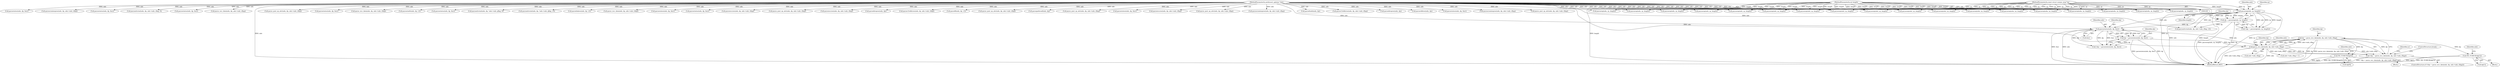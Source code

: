 digraph "0_tcpdump_19d25dd8781620cd41bf178a5e2e27fc1cf242d0@pointer" {
"1000480" [label="(Call,dp = parse_wcc_data(ndo, dp, ndo->ndo_vflag))"];
"1000482" [label="(Call,parse_wcc_data(ndo, dp, ndo->ndo_vflag))"];
"1000472" [label="(Call,parsestatus(ndo, dp, &er))"];
"1000460" [label="(Call,parserep(ndo, rp, length))"];
"1000101" [label="(MethodParameterIn,netdissect_options *ndo)"];
"1000102" [label="(MethodParameterIn,const struct sunrpc_msg *rp)"];
"1000105" [label="(MethodParameterIn,int length)"];
"1000458" [label="(Call,dp = parserep(ndo, rp, length))"];
"1000470" [label="(Call,dp = parsestatus(ndo, dp, &er))"];
"1000479" [label="(Call,!(dp = parse_wcc_data(ndo, dp, ndo->ndo_vflag)))"];
"1000497" [label="(Call,ND_TCHECK(dp[0]))"];
"1000518" [label="(Call,ND_TCHECK(dp[1]))"];
"1000781" [label="(Call,parse_post_op_attr(ndo, dp, ndo->ndo_vflag))"];
"1000519" [label="(Call,dp[1])"];
"1000666" [label="(Call,parsestatus(ndo, dp, &er))"];
"1000479" [label="(Call,!(dp = parse_wcc_data(ndo, dp, ndo->ndo_vflag)))"];
"1000498" [label="(Call,dp[0])"];
"1000204" [label="(Call,parserep(ndo, rp, length))"];
"1000869" [label="(Call,parserep(ndo, rp, length))"];
"1000710" [label="(Call,parse_wcc_data(ndo, dp, ndo->ndo_vflag))"];
"1000105" [label="(MethodParameterIn,int length)"];
"1000879" [label="(Call,parsestatfs(ndo, dp, v3))"];
"1000737" [label="(Call,parsestatus(ndo, dp, &er))"];
"1000101" [label="(MethodParameterIn,netdissect_options *ndo)"];
"1000469" [label="(Call,!(dp = parsestatus(ndo, dp, &er)))"];
"1000624" [label="(Call,parserep(ndo, rp, length))"];
"1000482" [label="(Call,parse_wcc_data(ndo, dp, ndo->ndo_vflag))"];
"1000524" [label="(Identifier,ndo)"];
"1000457" [label="(Call,!(dp = parserep(ndo, rp, length)))"];
"1000458" [label="(Call,dp = parserep(ndo, rp, length))"];
"1000490" [label="(Identifier,er)"];
"1000485" [label="(Call,ndo->ndo_vflag)"];
"1000188" [label="(Call,parseattrstat(ndo, dp, !ndo->ndo_qflag, 0))"];
"1000152" [label="(Call,parseattrstat(ndo, dp, !ndo->ndo_qflag, v3))"];
"1000367" [label="(Call,parselinkres(ndo, dp, v3))"];
"1000463" [label="(Identifier,length)"];
"1000796" [label="(Call,parse_wcc_data(ndo, dp, ndo->ndo_vflag))"];
"1000496" [label="(Block,)"];
"1000216" [label="(Call,parsestatus(ndo, dp, &er))"];
"1000808" [label="(Call,parsestatus(ndo, dp, &er))"];
"1000177" [label="(Call,parsewccres(ndo, dp, ndo->ndo_vflag))"];
"1000512" [label="(Call,ndo->ndo_vflag > 1)"];
"1000168" [label="(Call,parserep(ndo, rp, length))"];
"1000401" [label="(Call,parse_post_op_attr(ndo, dp, ndo->ndo_vflag))"];
"1000357" [label="(Call,parserep(ndo, rp, length))"];
"1000474" [label="(Identifier,dp)"];
"1000503" [label="(Identifier,ndo)"];
"1000655" [label="(Call,parsewccres(ndo, dp, ndo->ndo_vflag))"];
"1000472" [label="(Call,parsestatus(ndo, dp, &er))"];
"1000578" [label="(Call,parsediropres(ndo, dp))"];
"1000858" [label="(Call,parsev3rddirres(ndo, dp, ndo->ndo_vflag))"];
"1000250" [label="(Call,parsefh(ndo, dp, v3))"];
"1000480" [label="(Call,dp = parse_wcc_data(ndo, dp, ndo->ndo_vflag))"];
"1000328" [label="(Call,parse_post_op_attr(ndo, dp, ndo->ndo_vflag))"];
"1000484" [label="(Identifier,dp)"];
"1000488" [label="(ControlStructure,break;)"];
"1000481" [label="(Identifier,dp)"];
"1000908" [label="(Call,parserep(ndo, rp, length))"];
"1000918" [label="(Call,parsepathconf(ndo, dp))"];
"1000478" [label="(ControlStructure,if (!(dp = parse_wcc_data(ndo, dp, ndo->ndo_vflag))))"];
"1000277" [label="(Call,parse_post_op_attr(ndo, dp, ndo->ndo_vflag))"];
"1000611" [label="(Call,parsestatus(ndo, dp, &er))"];
"1000889" [label="(Call,parserep(ndo, rp, length))"];
"1000937" [label="(Call,parsewccres(ndo, dp, ndo->ndo_vflag))"];
"1000473" [label="(Identifier,ndo)"];
"1000483" [label="(Identifier,ndo)"];
"1000238" [label="(Call,parse_post_op_attr(ndo, dp, ndo->ndo_vflag))"];
"1000470" [label="(Call,dp = parsestatus(ndo, dp, &er))"];
"1000750" [label="(Call,parserep(ndo, rp, length))"];
"1000471" [label="(Identifier,dp)"];
"1000852" [label="(Call,parserep(ndo, rp, length))"];
"1000631" [label="(Call,parsecreateopres(ndo, dp, ndo->ndo_vflag))"];
"1000958" [label="(MethodReturn,RET)"];
"1000379" [label="(Call,parserep(ndo, rp, length))"];
"1000899" [label="(Call,parsefsinfo(ndo, dp))"];
"1000301" [label="(Call,parserep(ndo, rp, length))"];
"1000646" [label="(Call,parserep(ndo, rp, length))"];
"1000830" [label="(Call,parsev3rddirres(ndo, dp, ndo->ndo_vflag))"];
"1000556" [label="(Call,parserep(ndo, rp, length))"];
"1000517" [label="(Block,)"];
"1000290" [label="(Call,parsediropres(ndo, dp))"];
"1000589" [label="(Call,parserep(ndo, rp, length))"];
"1000841" [label="(Call,parserddires(ndo, dp))"];
"1000462" [label="(Identifier,rp)"];
"1000459" [label="(Identifier,dp)"];
"1000310" [label="(Call,parsestatus(ndo, dp, &er))"];
"1000566" [label="(Call,parsecreateopres(ndo, dp, ndo->ndo_vflag))"];
"1000259" [label="(Call,parse_post_op_attr(ndo, dp, ndo->ndo_vflag))"];
"1000102" [label="(MethodParameterIn,const struct sunrpc_msg *rp)"];
"1000391" [label="(Call,parsestatus(ndo, dp, &er))"];
"1000927" [label="(Call,parserep(ndo, rp, length))"];
"1000679" [label="(Call,parserep(ndo, rp, length))"];
"1000599" [label="(Call,parsecreateopres(ndo, dp, ndo->ndo_vflag))"];
"1000518" [label="(Call,ND_TCHECK(dp[1]))"];
"1000497" [label="(Call,ND_TCHECK(dp[0]))"];
"1000142" [label="(Call,parserep(ndo, rp, length))"];
"1000691" [label="(Call,parsestatus(ndo, dp, &er))"];
"1000540" [label="(Call,parseattrstat(ndo, dp, ndo->ndo_vflag, v3))"];
"1000460" [label="(Call,parserep(ndo, rp, length))"];
"1000445" [label="(Call,parseattrstat(ndo, dp, ndo->ndo_vflag, 0))"];
"1000762" [label="(Call,parsestatus(ndo, dp, &er))"];
"1000821" [label="(Call,parserep(ndo, rp, length))"];
"1000461" [label="(Identifier,ndo)"];
"1000475" [label="(Call,&er)"];
"1000725" [label="(Call,parse_wcc_data(ndo, dp, ndo->ndo_vflag))"];
"1000480" -> "1000479"  [label="AST: "];
"1000480" -> "1000482"  [label="CFG: "];
"1000481" -> "1000480"  [label="AST: "];
"1000482" -> "1000480"  [label="AST: "];
"1000479" -> "1000480"  [label="CFG: "];
"1000480" -> "1000958"  [label="DDG: dp"];
"1000480" -> "1000958"  [label="DDG: parse_wcc_data(ndo, dp, ndo->ndo_vflag)"];
"1000480" -> "1000479"  [label="DDG: dp"];
"1000482" -> "1000480"  [label="DDG: ndo"];
"1000482" -> "1000480"  [label="DDG: dp"];
"1000482" -> "1000480"  [label="DDG: ndo->ndo_vflag"];
"1000480" -> "1000497"  [label="DDG: dp"];
"1000480" -> "1000518"  [label="DDG: dp"];
"1000482" -> "1000485"  [label="CFG: "];
"1000483" -> "1000482"  [label="AST: "];
"1000484" -> "1000482"  [label="AST: "];
"1000485" -> "1000482"  [label="AST: "];
"1000482" -> "1000958"  [label="DDG: ndo"];
"1000482" -> "1000958"  [label="DDG: ndo->ndo_vflag"];
"1000482" -> "1000479"  [label="DDG: ndo"];
"1000482" -> "1000479"  [label="DDG: dp"];
"1000482" -> "1000479"  [label="DDG: ndo->ndo_vflag"];
"1000472" -> "1000482"  [label="DDG: ndo"];
"1000101" -> "1000482"  [label="DDG: ndo"];
"1000470" -> "1000482"  [label="DDG: dp"];
"1000482" -> "1000512"  [label="DDG: ndo->ndo_vflag"];
"1000472" -> "1000470"  [label="AST: "];
"1000472" -> "1000475"  [label="CFG: "];
"1000473" -> "1000472"  [label="AST: "];
"1000474" -> "1000472"  [label="AST: "];
"1000475" -> "1000472"  [label="AST: "];
"1000470" -> "1000472"  [label="CFG: "];
"1000472" -> "1000958"  [label="DDG: &er"];
"1000472" -> "1000958"  [label="DDG: ndo"];
"1000472" -> "1000469"  [label="DDG: ndo"];
"1000472" -> "1000469"  [label="DDG: dp"];
"1000472" -> "1000469"  [label="DDG: &er"];
"1000472" -> "1000470"  [label="DDG: ndo"];
"1000472" -> "1000470"  [label="DDG: dp"];
"1000472" -> "1000470"  [label="DDG: &er"];
"1000460" -> "1000472"  [label="DDG: ndo"];
"1000101" -> "1000472"  [label="DDG: ndo"];
"1000458" -> "1000472"  [label="DDG: dp"];
"1000460" -> "1000458"  [label="AST: "];
"1000460" -> "1000463"  [label="CFG: "];
"1000461" -> "1000460"  [label="AST: "];
"1000462" -> "1000460"  [label="AST: "];
"1000463" -> "1000460"  [label="AST: "];
"1000458" -> "1000460"  [label="CFG: "];
"1000460" -> "1000958"  [label="DDG: ndo"];
"1000460" -> "1000958"  [label="DDG: length"];
"1000460" -> "1000958"  [label="DDG: rp"];
"1000460" -> "1000457"  [label="DDG: ndo"];
"1000460" -> "1000457"  [label="DDG: rp"];
"1000460" -> "1000457"  [label="DDG: length"];
"1000460" -> "1000458"  [label="DDG: ndo"];
"1000460" -> "1000458"  [label="DDG: rp"];
"1000460" -> "1000458"  [label="DDG: length"];
"1000101" -> "1000460"  [label="DDG: ndo"];
"1000102" -> "1000460"  [label="DDG: rp"];
"1000105" -> "1000460"  [label="DDG: length"];
"1000460" -> "1000540"  [label="DDG: ndo"];
"1000101" -> "1000100"  [label="AST: "];
"1000101" -> "1000958"  [label="DDG: ndo"];
"1000101" -> "1000142"  [label="DDG: ndo"];
"1000101" -> "1000152"  [label="DDG: ndo"];
"1000101" -> "1000168"  [label="DDG: ndo"];
"1000101" -> "1000177"  [label="DDG: ndo"];
"1000101" -> "1000188"  [label="DDG: ndo"];
"1000101" -> "1000204"  [label="DDG: ndo"];
"1000101" -> "1000216"  [label="DDG: ndo"];
"1000101" -> "1000238"  [label="DDG: ndo"];
"1000101" -> "1000250"  [label="DDG: ndo"];
"1000101" -> "1000259"  [label="DDG: ndo"];
"1000101" -> "1000277"  [label="DDG: ndo"];
"1000101" -> "1000290"  [label="DDG: ndo"];
"1000101" -> "1000301"  [label="DDG: ndo"];
"1000101" -> "1000310"  [label="DDG: ndo"];
"1000101" -> "1000328"  [label="DDG: ndo"];
"1000101" -> "1000357"  [label="DDG: ndo"];
"1000101" -> "1000367"  [label="DDG: ndo"];
"1000101" -> "1000379"  [label="DDG: ndo"];
"1000101" -> "1000391"  [label="DDG: ndo"];
"1000101" -> "1000401"  [label="DDG: ndo"];
"1000101" -> "1000445"  [label="DDG: ndo"];
"1000101" -> "1000540"  [label="DDG: ndo"];
"1000101" -> "1000556"  [label="DDG: ndo"];
"1000101" -> "1000566"  [label="DDG: ndo"];
"1000101" -> "1000578"  [label="DDG: ndo"];
"1000101" -> "1000589"  [label="DDG: ndo"];
"1000101" -> "1000599"  [label="DDG: ndo"];
"1000101" -> "1000611"  [label="DDG: ndo"];
"1000101" -> "1000624"  [label="DDG: ndo"];
"1000101" -> "1000631"  [label="DDG: ndo"];
"1000101" -> "1000646"  [label="DDG: ndo"];
"1000101" -> "1000655"  [label="DDG: ndo"];
"1000101" -> "1000666"  [label="DDG: ndo"];
"1000101" -> "1000679"  [label="DDG: ndo"];
"1000101" -> "1000691"  [label="DDG: ndo"];
"1000101" -> "1000710"  [label="DDG: ndo"];
"1000101" -> "1000725"  [label="DDG: ndo"];
"1000101" -> "1000737"  [label="DDG: ndo"];
"1000101" -> "1000750"  [label="DDG: ndo"];
"1000101" -> "1000762"  [label="DDG: ndo"];
"1000101" -> "1000781"  [label="DDG: ndo"];
"1000101" -> "1000796"  [label="DDG: ndo"];
"1000101" -> "1000808"  [label="DDG: ndo"];
"1000101" -> "1000821"  [label="DDG: ndo"];
"1000101" -> "1000830"  [label="DDG: ndo"];
"1000101" -> "1000841"  [label="DDG: ndo"];
"1000101" -> "1000852"  [label="DDG: ndo"];
"1000101" -> "1000858"  [label="DDG: ndo"];
"1000101" -> "1000869"  [label="DDG: ndo"];
"1000101" -> "1000879"  [label="DDG: ndo"];
"1000101" -> "1000889"  [label="DDG: ndo"];
"1000101" -> "1000899"  [label="DDG: ndo"];
"1000101" -> "1000908"  [label="DDG: ndo"];
"1000101" -> "1000918"  [label="DDG: ndo"];
"1000101" -> "1000927"  [label="DDG: ndo"];
"1000101" -> "1000937"  [label="DDG: ndo"];
"1000102" -> "1000100"  [label="AST: "];
"1000102" -> "1000958"  [label="DDG: rp"];
"1000102" -> "1000142"  [label="DDG: rp"];
"1000102" -> "1000168"  [label="DDG: rp"];
"1000102" -> "1000204"  [label="DDG: rp"];
"1000102" -> "1000301"  [label="DDG: rp"];
"1000102" -> "1000357"  [label="DDG: rp"];
"1000102" -> "1000379"  [label="DDG: rp"];
"1000102" -> "1000556"  [label="DDG: rp"];
"1000102" -> "1000589"  [label="DDG: rp"];
"1000102" -> "1000624"  [label="DDG: rp"];
"1000102" -> "1000646"  [label="DDG: rp"];
"1000102" -> "1000679"  [label="DDG: rp"];
"1000102" -> "1000750"  [label="DDG: rp"];
"1000102" -> "1000821"  [label="DDG: rp"];
"1000102" -> "1000852"  [label="DDG: rp"];
"1000102" -> "1000869"  [label="DDG: rp"];
"1000102" -> "1000889"  [label="DDG: rp"];
"1000102" -> "1000908"  [label="DDG: rp"];
"1000102" -> "1000927"  [label="DDG: rp"];
"1000105" -> "1000100"  [label="AST: "];
"1000105" -> "1000958"  [label="DDG: length"];
"1000105" -> "1000142"  [label="DDG: length"];
"1000105" -> "1000168"  [label="DDG: length"];
"1000105" -> "1000204"  [label="DDG: length"];
"1000105" -> "1000301"  [label="DDG: length"];
"1000105" -> "1000357"  [label="DDG: length"];
"1000105" -> "1000379"  [label="DDG: length"];
"1000105" -> "1000556"  [label="DDG: length"];
"1000105" -> "1000589"  [label="DDG: length"];
"1000105" -> "1000624"  [label="DDG: length"];
"1000105" -> "1000646"  [label="DDG: length"];
"1000105" -> "1000679"  [label="DDG: length"];
"1000105" -> "1000750"  [label="DDG: length"];
"1000105" -> "1000821"  [label="DDG: length"];
"1000105" -> "1000852"  [label="DDG: length"];
"1000105" -> "1000869"  [label="DDG: length"];
"1000105" -> "1000889"  [label="DDG: length"];
"1000105" -> "1000908"  [label="DDG: length"];
"1000105" -> "1000927"  [label="DDG: length"];
"1000458" -> "1000457"  [label="AST: "];
"1000459" -> "1000458"  [label="AST: "];
"1000457" -> "1000458"  [label="CFG: "];
"1000458" -> "1000958"  [label="DDG: parserep(ndo, rp, length)"];
"1000458" -> "1000958"  [label="DDG: dp"];
"1000458" -> "1000457"  [label="DDG: dp"];
"1000458" -> "1000540"  [label="DDG: dp"];
"1000470" -> "1000469"  [label="AST: "];
"1000471" -> "1000470"  [label="AST: "];
"1000469" -> "1000470"  [label="CFG: "];
"1000470" -> "1000958"  [label="DDG: parsestatus(ndo, dp, &er)"];
"1000470" -> "1000958"  [label="DDG: dp"];
"1000470" -> "1000469"  [label="DDG: dp"];
"1000479" -> "1000478"  [label="AST: "];
"1000488" -> "1000479"  [label="CFG: "];
"1000490" -> "1000479"  [label="CFG: "];
"1000479" -> "1000958"  [label="DDG: !(dp = parse_wcc_data(ndo, dp, ndo->ndo_vflag))"];
"1000497" -> "1000496"  [label="AST: "];
"1000497" -> "1000498"  [label="CFG: "];
"1000498" -> "1000497"  [label="AST: "];
"1000503" -> "1000497"  [label="CFG: "];
"1000497" -> "1000958"  [label="DDG: dp[0]"];
"1000497" -> "1000958"  [label="DDG: ND_TCHECK(dp[0])"];
"1000518" -> "1000517"  [label="AST: "];
"1000518" -> "1000519"  [label="CFG: "];
"1000519" -> "1000518"  [label="AST: "];
"1000524" -> "1000518"  [label="CFG: "];
"1000518" -> "1000958"  [label="DDG: dp[1]"];
"1000518" -> "1000958"  [label="DDG: ND_TCHECK(dp[1])"];
}
